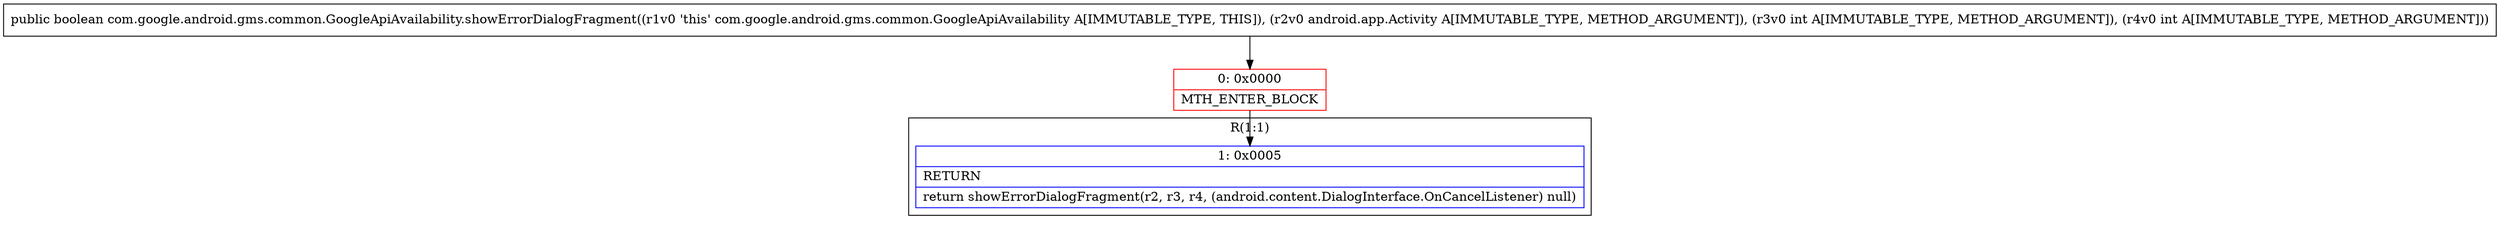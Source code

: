 digraph "CFG forcom.google.android.gms.common.GoogleApiAvailability.showErrorDialogFragment(Landroid\/app\/Activity;II)Z" {
subgraph cluster_Region_1055004442 {
label = "R(1:1)";
node [shape=record,color=blue];
Node_1 [shape=record,label="{1\:\ 0x0005|RETURN\l|return showErrorDialogFragment(r2, r3, r4, (android.content.DialogInterface.OnCancelListener) null)\l}"];
}
Node_0 [shape=record,color=red,label="{0\:\ 0x0000|MTH_ENTER_BLOCK\l}"];
MethodNode[shape=record,label="{public boolean com.google.android.gms.common.GoogleApiAvailability.showErrorDialogFragment((r1v0 'this' com.google.android.gms.common.GoogleApiAvailability A[IMMUTABLE_TYPE, THIS]), (r2v0 android.app.Activity A[IMMUTABLE_TYPE, METHOD_ARGUMENT]), (r3v0 int A[IMMUTABLE_TYPE, METHOD_ARGUMENT]), (r4v0 int A[IMMUTABLE_TYPE, METHOD_ARGUMENT])) }"];
MethodNode -> Node_0;
Node_0 -> Node_1;
}

